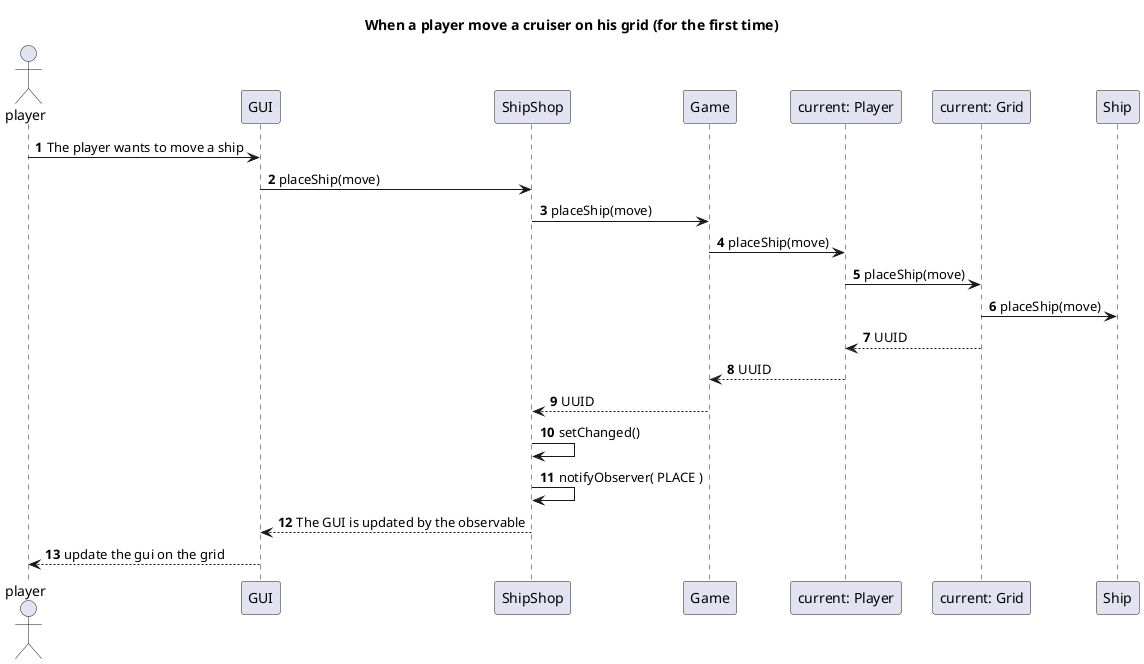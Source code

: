 @startuml

title When a player move a cruiser on his grid (for the first time)

autonumber
actor player

player -> GUI: The player wants to move a ship

GUI -> ShipShop: placeShip(move)

ShipShop -> Game: placeShip(move)

Game -> "current: Player": placeShip(move)

"current: Player" -> "current: Grid": placeShip(move)

"current: Grid" -> Ship: placeShip(move)

"current: Grid" --> "current: Player": UUID

"current: Player" --> Game: UUID

Game --> ShipShop: UUID

ShipShop -> ShipShop: setChanged()

ShipShop -> ShipShop: notifyObserver( PLACE )

ShipShop --> GUI: The GUI is updated by the observable

GUI --> player: update the gui on the grid

@enduml
